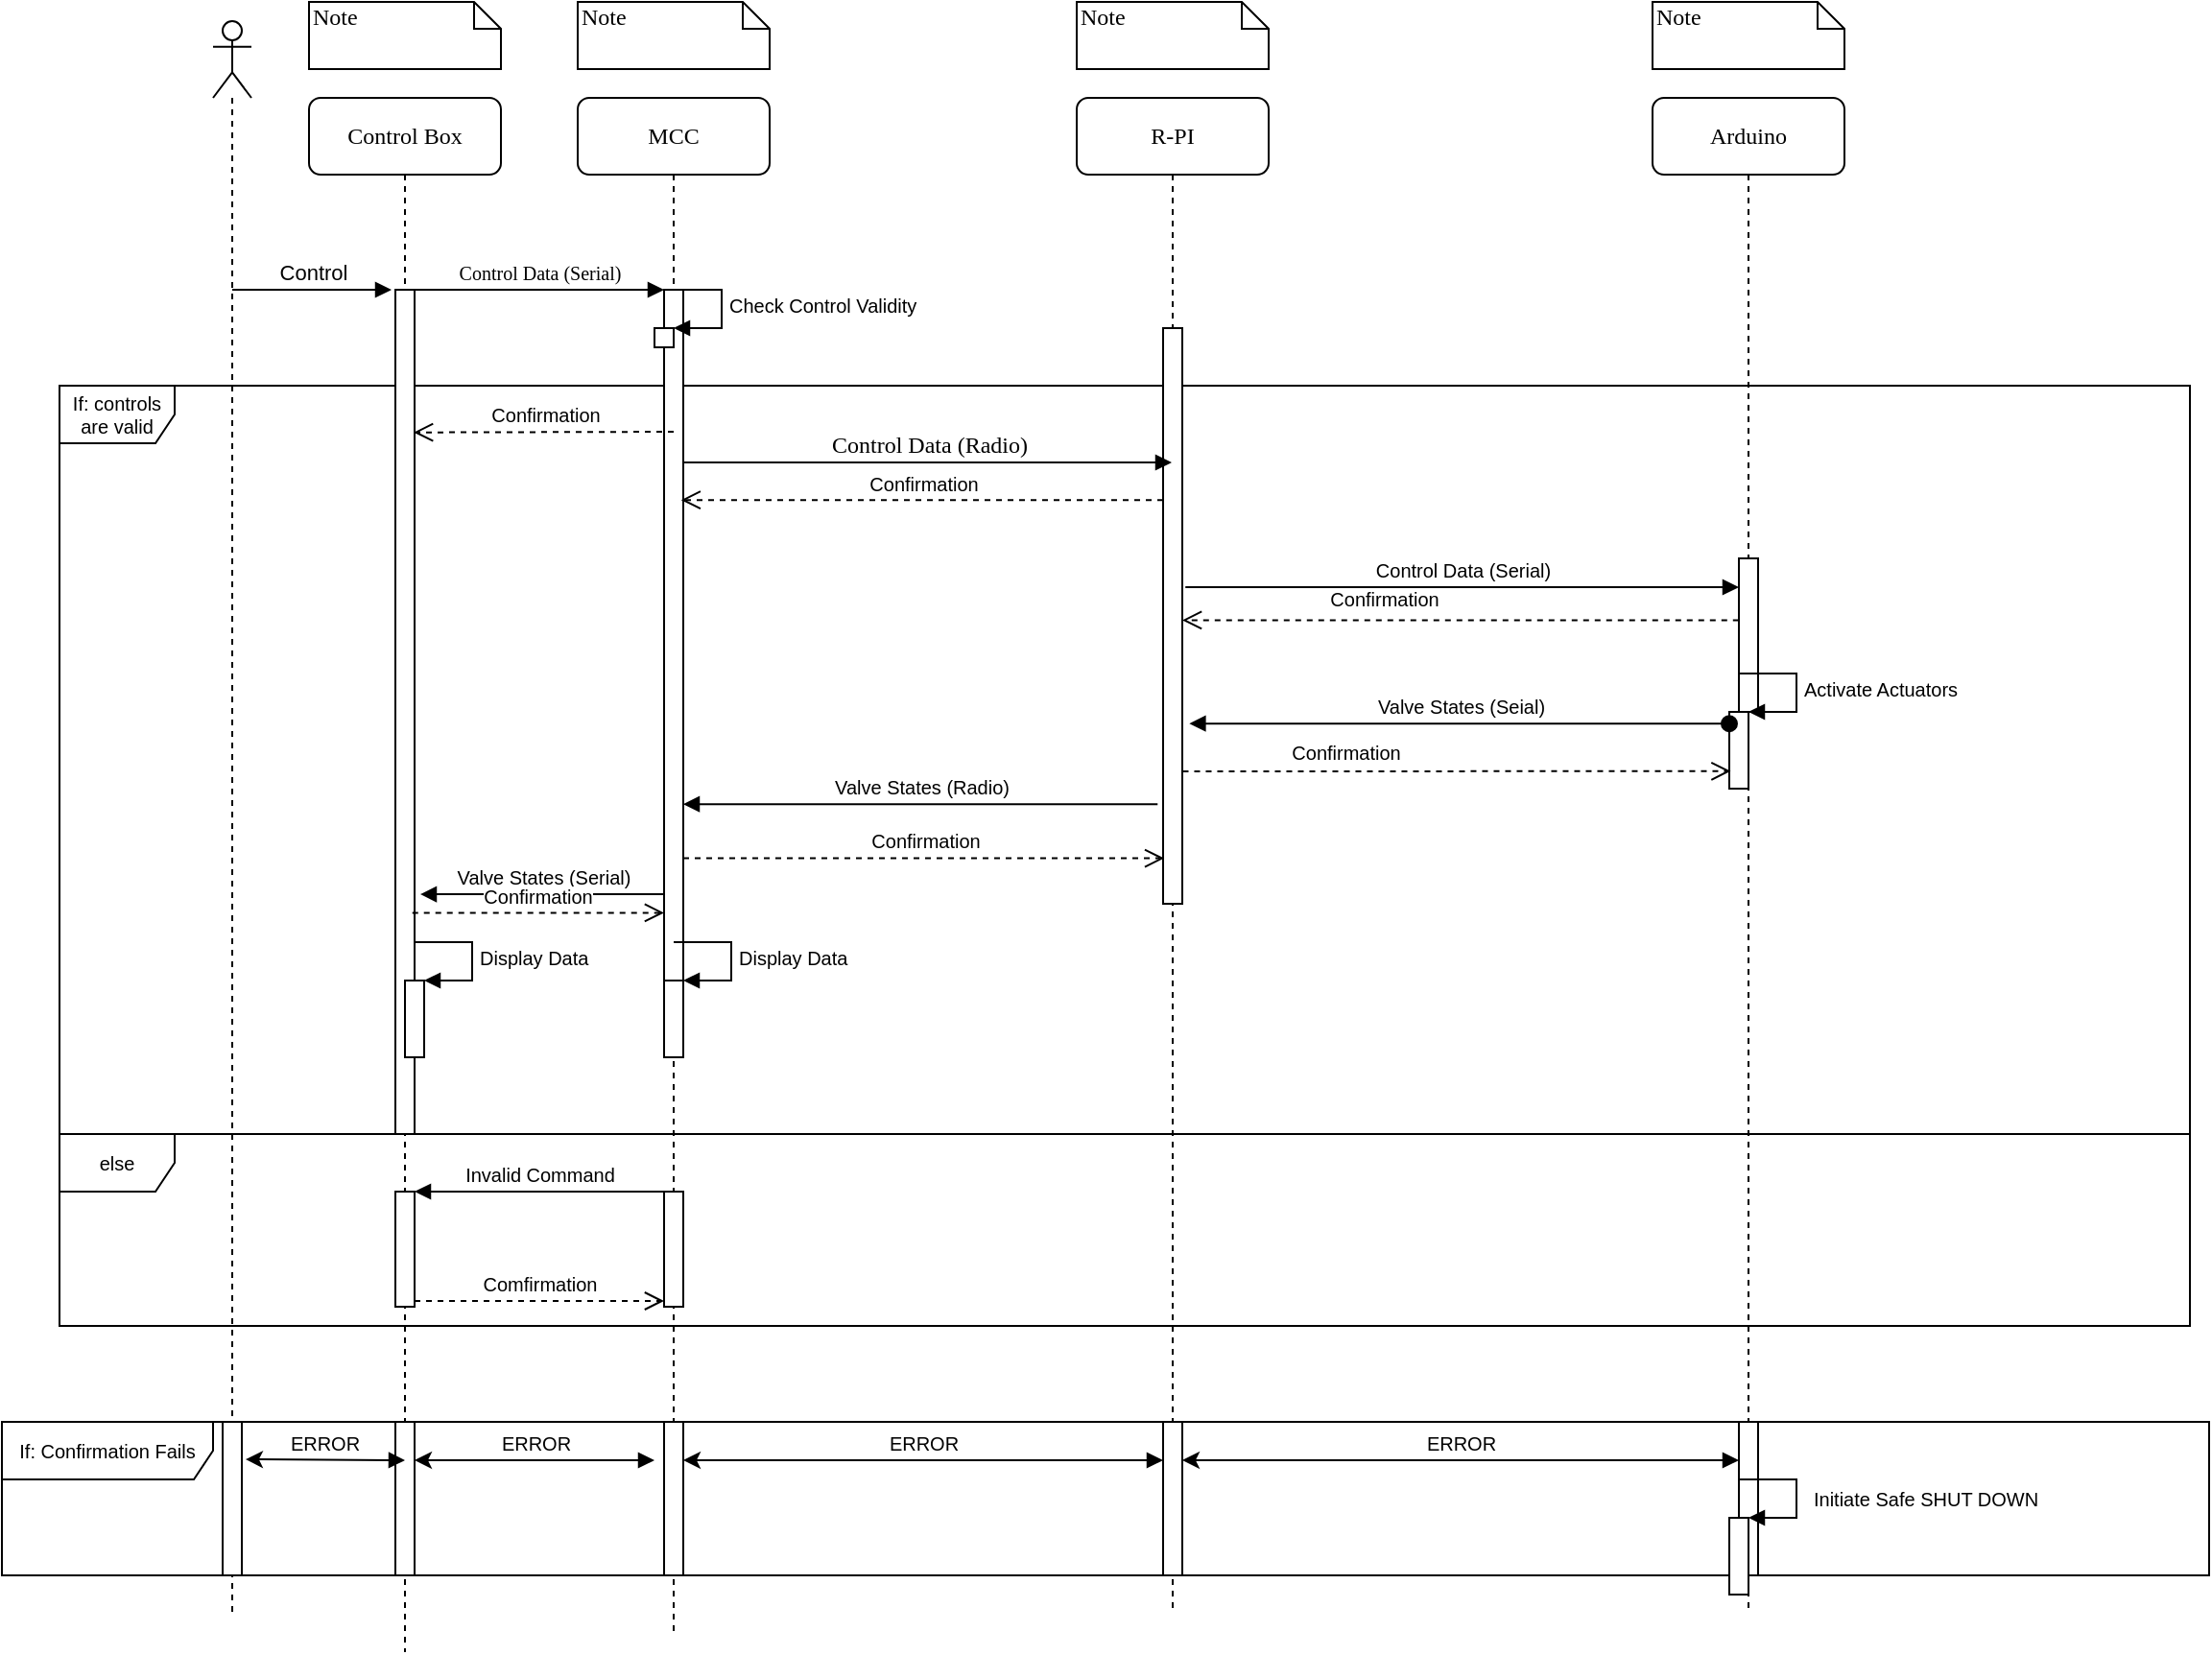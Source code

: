 <mxfile version="17.4.2" type="device"><diagram name="Page-1" id="13e1069c-82ec-6db2-03f1-153e76fe0fe0"><mxGraphModel dx="2202" dy="1025" grid="1" gridSize="10" guides="1" tooltips="1" connect="1" arrows="1" fold="1" page="1" pageScale="1" pageWidth="1100" pageHeight="850" background="none" math="0" shadow="0"><root><mxCell id="0"/><mxCell id="1" parent="0"/><mxCell id="SOqY7n5rjwsgiEtuoA1r-12" value="If: controls are valid" style="shape=umlFrame;whiteSpace=wrap;html=1;fontSize=10;" parent="1" vertex="1"><mxGeometry x="-30" y="230" width="1110" height="390" as="geometry"/></mxCell><mxCell id="7baba1c4bc27f4b0-2" value="MCC" style="shape=umlLifeline;perimeter=lifelinePerimeter;whiteSpace=wrap;html=1;container=1;collapsible=0;recursiveResize=0;outlineConnect=0;rounded=1;shadow=0;comic=0;labelBackgroundColor=none;strokeWidth=1;fontFamily=Verdana;fontSize=12;align=center;" parent="1" vertex="1"><mxGeometry x="240" y="80" width="100" height="800" as="geometry"/></mxCell><mxCell id="7baba1c4bc27f4b0-10" value="" style="html=1;points=[];perimeter=orthogonalPerimeter;rounded=0;shadow=0;comic=0;labelBackgroundColor=none;strokeWidth=1;fontFamily=Verdana;fontSize=12;align=center;" parent="7baba1c4bc27f4b0-2" vertex="1"><mxGeometry x="45" y="100" width="10" height="400" as="geometry"/></mxCell><mxCell id="SOqY7n5rjwsgiEtuoA1r-10" value="" style="html=1;points=[];perimeter=orthogonalPerimeter;fontSize=10;" parent="7baba1c4bc27f4b0-2" vertex="1"><mxGeometry x="40" y="120" width="10" height="10" as="geometry"/></mxCell><mxCell id="SOqY7n5rjwsgiEtuoA1r-11" value="Check Control Validity" style="edgeStyle=orthogonalEdgeStyle;html=1;align=left;spacingLeft=2;endArrow=block;rounded=0;entryX=1;entryY=0;fontSize=10;" parent="7baba1c4bc27f4b0-2" target="SOqY7n5rjwsgiEtuoA1r-10" edge="1"><mxGeometry relative="1" as="geometry"><mxPoint x="45" y="100" as="sourcePoint"/><Array as="points"><mxPoint x="75" y="100"/></Array></mxGeometry></mxCell><mxCell id="SOqY7n5rjwsgiEtuoA1r-32" value="" style="html=1;points=[];perimeter=orthogonalPerimeter;fontSize=10;" parent="7baba1c4bc27f4b0-2" vertex="1"><mxGeometry x="45" y="460" width="10" height="40" as="geometry"/></mxCell><mxCell id="SOqY7n5rjwsgiEtuoA1r-33" value="Display Data" style="edgeStyle=orthogonalEdgeStyle;html=1;align=left;spacingLeft=2;endArrow=block;rounded=0;entryX=1;entryY=0;fontSize=10;" parent="7baba1c4bc27f4b0-2" target="SOqY7n5rjwsgiEtuoA1r-32" edge="1"><mxGeometry relative="1" as="geometry"><mxPoint x="50" y="440" as="sourcePoint"/><Array as="points"><mxPoint x="80" y="440"/></Array></mxGeometry></mxCell><mxCell id="7baba1c4bc27f4b0-3" value="R-PI" style="shape=umlLifeline;perimeter=lifelinePerimeter;whiteSpace=wrap;html=1;container=1;collapsible=0;recursiveResize=0;outlineConnect=0;rounded=1;shadow=0;comic=0;labelBackgroundColor=none;strokeWidth=1;fontFamily=Verdana;fontSize=12;align=center;" parent="1" vertex="1"><mxGeometry x="500" y="80" width="100" height="790" as="geometry"/></mxCell><mxCell id="7baba1c4bc27f4b0-13" value="" style="html=1;points=[];perimeter=orthogonalPerimeter;rounded=0;shadow=0;comic=0;labelBackgroundColor=none;strokeWidth=1;fontFamily=Verdana;fontSize=12;align=center;" parent="7baba1c4bc27f4b0-3" vertex="1"><mxGeometry x="45" y="120" width="10" height="300" as="geometry"/></mxCell><mxCell id="7baba1c4bc27f4b0-5" value="Arduino" style="shape=umlLifeline;perimeter=lifelinePerimeter;whiteSpace=wrap;html=1;container=1;collapsible=0;recursiveResize=0;outlineConnect=0;rounded=1;shadow=0;comic=0;labelBackgroundColor=none;strokeWidth=1;fontFamily=Verdana;fontSize=12;align=center;" parent="1" vertex="1"><mxGeometry x="800" y="80" width="100" height="790" as="geometry"/></mxCell><mxCell id="SOqY7n5rjwsgiEtuoA1r-13" value="" style="html=1;points=[];perimeter=orthogonalPerimeter;fontSize=10;" parent="7baba1c4bc27f4b0-5" vertex="1"><mxGeometry x="45" y="240" width="10" height="80" as="geometry"/></mxCell><mxCell id="SOqY7n5rjwsgiEtuoA1r-21" value="" style="html=1;points=[];perimeter=orthogonalPerimeter;fontSize=10;" parent="7baba1c4bc27f4b0-5" vertex="1"><mxGeometry x="40" y="320" width="10" height="40" as="geometry"/></mxCell><mxCell id="SOqY7n5rjwsgiEtuoA1r-22" value="Activate Actuators" style="edgeStyle=orthogonalEdgeStyle;html=1;align=left;spacingLeft=2;endArrow=block;rounded=0;entryX=1;entryY=0;fontSize=10;" parent="7baba1c4bc27f4b0-5" target="SOqY7n5rjwsgiEtuoA1r-21" edge="1"><mxGeometry relative="1" as="geometry"><mxPoint x="45" y="300" as="sourcePoint"/><Array as="points"><mxPoint x="75" y="300"/></Array></mxGeometry></mxCell><mxCell id="7baba1c4bc27f4b0-8" value="Control Box" style="shape=umlLifeline;perimeter=lifelinePerimeter;whiteSpace=wrap;html=1;container=1;collapsible=0;recursiveResize=0;outlineConnect=0;rounded=1;shadow=0;comic=0;labelBackgroundColor=none;strokeWidth=1;fontFamily=Verdana;fontSize=12;align=center;" parent="1" vertex="1"><mxGeometry x="100" y="80" width="100" height="810" as="geometry"/></mxCell><mxCell id="7baba1c4bc27f4b0-9" value="" style="html=1;points=[];perimeter=orthogonalPerimeter;rounded=0;shadow=0;comic=0;labelBackgroundColor=none;strokeWidth=1;fontFamily=Verdana;fontSize=12;align=center;" parent="7baba1c4bc27f4b0-8" vertex="1"><mxGeometry x="45" y="100" width="10" height="440" as="geometry"/></mxCell><mxCell id="SOqY7n5rjwsgiEtuoA1r-36" value="" style="html=1;points=[];perimeter=orthogonalPerimeter;fontSize=10;" parent="7baba1c4bc27f4b0-8" vertex="1"><mxGeometry x="50" y="460" width="10" height="40" as="geometry"/></mxCell><mxCell id="SOqY7n5rjwsgiEtuoA1r-37" value="Display Data" style="edgeStyle=orthogonalEdgeStyle;html=1;align=left;spacingLeft=2;endArrow=block;rounded=0;entryX=1;entryY=0;fontSize=10;" parent="7baba1c4bc27f4b0-8" target="SOqY7n5rjwsgiEtuoA1r-36" edge="1"><mxGeometry relative="1" as="geometry"><mxPoint x="55" y="440" as="sourcePoint"/><Array as="points"><mxPoint x="85" y="440"/></Array></mxGeometry></mxCell><mxCell id="7baba1c4bc27f4b0-11" value="&lt;font style=&quot;font-size: 10px&quot;&gt;Control Data (Serial)&lt;/font&gt;" style="html=1;verticalAlign=bottom;endArrow=block;entryX=0;entryY=0;labelBackgroundColor=none;fontFamily=Verdana;fontSize=12;edgeStyle=elbowEdgeStyle;elbow=vertical;" parent="1" source="7baba1c4bc27f4b0-9" target="7baba1c4bc27f4b0-10" edge="1"><mxGeometry relative="1" as="geometry"><mxPoint x="220" y="190" as="sourcePoint"/></mxGeometry></mxCell><mxCell id="7baba1c4bc27f4b0-14" value="Control Data (Radio)" style="html=1;verticalAlign=bottom;endArrow=block;labelBackgroundColor=none;fontFamily=Verdana;fontSize=12;edgeStyle=elbowEdgeStyle;elbow=vertical;" parent="1" source="7baba1c4bc27f4b0-10" target="7baba1c4bc27f4b0-3" edge="1"><mxGeometry relative="1" as="geometry"><mxPoint x="370" y="200" as="sourcePoint"/><mxPoint x="550" y="240" as="targetPoint"/><Array as="points"><mxPoint x="330" y="270"/><mxPoint x="490" y="360"/><mxPoint x="510" y="330"/><mxPoint x="550" y="340"/><mxPoint x="400" y="240"/><mxPoint x="310" y="280"/></Array></mxGeometry></mxCell><mxCell id="7baba1c4bc27f4b0-40" value="Note" style="shape=note;whiteSpace=wrap;html=1;size=14;verticalAlign=top;align=left;spacingTop=-6;rounded=0;shadow=0;comic=0;labelBackgroundColor=none;strokeWidth=1;fontFamily=Verdana;fontSize=12" parent="1" vertex="1"><mxGeometry x="100" y="30" width="100" height="35" as="geometry"/></mxCell><mxCell id="7baba1c4bc27f4b0-41" value="Note" style="shape=note;whiteSpace=wrap;html=1;size=14;verticalAlign=top;align=left;spacingTop=-6;rounded=0;shadow=0;comic=0;labelBackgroundColor=none;strokeWidth=1;fontFamily=Verdana;fontSize=12" parent="1" vertex="1"><mxGeometry x="240" y="30" width="100" height="35" as="geometry"/></mxCell><mxCell id="7baba1c4bc27f4b0-42" value="Note" style="shape=note;whiteSpace=wrap;html=1;size=14;verticalAlign=top;align=left;spacingTop=-6;rounded=0;shadow=0;comic=0;labelBackgroundColor=none;strokeWidth=1;fontFamily=Verdana;fontSize=12" parent="1" vertex="1"><mxGeometry x="500" y="30" width="100" height="35" as="geometry"/></mxCell><mxCell id="7baba1c4bc27f4b0-44" value="Note" style="shape=note;whiteSpace=wrap;html=1;size=14;verticalAlign=top;align=left;spacingTop=-6;rounded=0;shadow=0;comic=0;labelBackgroundColor=none;strokeWidth=1;fontFamily=Verdana;fontSize=12" parent="1" vertex="1"><mxGeometry x="800" y="30" width="100" height="35" as="geometry"/></mxCell><mxCell id="SOqY7n5rjwsgiEtuoA1r-5" value="" style="shape=umlLifeline;participant=umlActor;perimeter=lifelinePerimeter;whiteSpace=wrap;html=1;container=1;collapsible=0;recursiveResize=0;verticalAlign=top;spacingTop=36;outlineConnect=0;" parent="1" vertex="1"><mxGeometry x="50" y="40" width="20" height="830" as="geometry"/></mxCell><mxCell id="SOqY7n5rjwsgiEtuoA1r-9" value="Control" style="html=1;verticalAlign=bottom;endArrow=block;rounded=0;entryX=-0.2;entryY=0;entryDx=0;entryDy=0;entryPerimeter=0;" parent="SOqY7n5rjwsgiEtuoA1r-5" target="7baba1c4bc27f4b0-9" edge="1"><mxGeometry width="80" relative="1" as="geometry"><mxPoint x="10" y="140" as="sourcePoint"/><mxPoint x="90" y="140" as="targetPoint"/></mxGeometry></mxCell><mxCell id="SOqY7n5rjwsgiEtuoA1r-16" value="Confirmation" style="html=1;verticalAlign=bottom;endArrow=open;dashed=1;endSize=8;rounded=0;fontSize=10;entryX=0.886;entryY=0.274;entryDx=0;entryDy=0;entryPerimeter=0;" parent="1" source="7baba1c4bc27f4b0-13" target="7baba1c4bc27f4b0-10" edge="1"><mxGeometry relative="1" as="geometry"><mxPoint x="490" y="300" as="sourcePoint"/><mxPoint x="410" y="300" as="targetPoint"/></mxGeometry></mxCell><mxCell id="SOqY7n5rjwsgiEtuoA1r-17" value="Confirmation" style="html=1;verticalAlign=bottom;endArrow=open;dashed=1;endSize=8;rounded=0;fontSize=10;entryX=0.955;entryY=0.169;entryDx=0;entryDy=0;entryPerimeter=0;" parent="1" target="7baba1c4bc27f4b0-9" edge="1"><mxGeometry relative="1" as="geometry"><mxPoint x="290" y="254" as="sourcePoint"/><mxPoint x="200" y="250" as="targetPoint"/></mxGeometry></mxCell><mxCell id="SOqY7n5rjwsgiEtuoA1r-18" value="Control Data (Serial)" style="html=1;verticalAlign=bottom;startArrow=none;startFill=0;endArrow=block;startSize=8;rounded=0;fontSize=10;exitX=1.162;exitY=0.45;exitDx=0;exitDy=0;exitPerimeter=0;" parent="1" source="7baba1c4bc27f4b0-13" target="SOqY7n5rjwsgiEtuoA1r-13" edge="1"><mxGeometry width="60" relative="1" as="geometry"><mxPoint x="580" y="330" as="sourcePoint"/><mxPoint x="640" y="330" as="targetPoint"/></mxGeometry></mxCell><mxCell id="SOqY7n5rjwsgiEtuoA1r-20" value="Confirmation" style="html=1;verticalAlign=bottom;endArrow=open;dashed=1;endSize=8;rounded=0;fontSize=10;exitX=-0.01;exitY=0.403;exitDx=0;exitDy=0;exitPerimeter=0;" parent="1" source="SOqY7n5rjwsgiEtuoA1r-13" target="7baba1c4bc27f4b0-13" edge="1"><mxGeometry x="0.277" y="-2" relative="1" as="geometry"><mxPoint x="830" y="350" as="sourcePoint"/><mxPoint x="750" y="350" as="targetPoint"/><mxPoint as="offset"/></mxGeometry></mxCell><mxCell id="SOqY7n5rjwsgiEtuoA1r-23" value="Valve States (Seial)" style="html=1;verticalAlign=bottom;startArrow=oval;startFill=1;endArrow=block;startSize=8;rounded=0;fontSize=10;entryX=1.369;entryY=0.687;entryDx=0;entryDy=0;entryPerimeter=0;exitX=0;exitY=0.153;exitDx=0;exitDy=0;exitPerimeter=0;" parent="1" source="SOqY7n5rjwsgiEtuoA1r-21" target="7baba1c4bc27f4b0-13" edge="1"><mxGeometry width="60" relative="1" as="geometry"><mxPoint x="750" y="420" as="sourcePoint"/><mxPoint x="810" y="420" as="targetPoint"/></mxGeometry></mxCell><mxCell id="SOqY7n5rjwsgiEtuoA1r-24" value="Confirmation" style="html=1;verticalAlign=bottom;endArrow=open;dashed=1;endSize=8;rounded=0;fontSize=10;entryX=0.076;entryY=0.772;entryDx=0;entryDy=0;entryPerimeter=0;exitX=1.024;exitY=0.77;exitDx=0;exitDy=0;exitPerimeter=0;" parent="1" source="7baba1c4bc27f4b0-13" target="SOqY7n5rjwsgiEtuoA1r-21" edge="1"><mxGeometry x="-0.406" y="1" relative="1" as="geometry"><mxPoint x="810" y="450" as="sourcePoint"/><mxPoint x="730" y="450" as="targetPoint"/><mxPoint as="offset"/></mxGeometry></mxCell><mxCell id="SOqY7n5rjwsgiEtuoA1r-25" value="Valve States (Radio)" style="html=1;verticalAlign=bottom;endArrow=block;rounded=0;fontSize=10;exitX=-0.286;exitY=0.827;exitDx=0;exitDy=0;exitPerimeter=0;" parent="1" source="7baba1c4bc27f4b0-13" target="7baba1c4bc27f4b0-10" edge="1"><mxGeometry width="80" relative="1" as="geometry"><mxPoint x="440" y="450" as="sourcePoint"/><mxPoint x="520" y="450" as="targetPoint"/></mxGeometry></mxCell><mxCell id="SOqY7n5rjwsgiEtuoA1r-26" value="Confirmation" style="html=1;verticalAlign=bottom;endArrow=open;dashed=1;endSize=8;rounded=0;fontSize=10;entryX=0.059;entryY=0.921;entryDx=0;entryDy=0;entryPerimeter=0;" parent="1" source="7baba1c4bc27f4b0-10" target="7baba1c4bc27f4b0-13" edge="1"><mxGeometry relative="1" as="geometry"><mxPoint x="480" y="500" as="sourcePoint"/><mxPoint x="540" y="468" as="targetPoint"/></mxGeometry></mxCell><mxCell id="SOqY7n5rjwsgiEtuoA1r-28" value="Valve States (Serial)" style="html=1;verticalAlign=bottom;endArrow=block;rounded=0;fontSize=10;entryX=1.3;entryY=0.716;entryDx=0;entryDy=0;entryPerimeter=0;" parent="1" source="7baba1c4bc27f4b0-10" target="7baba1c4bc27f4b0-9" edge="1"><mxGeometry width="80" relative="1" as="geometry"><mxPoint x="273.57" y="490.0" as="sourcePoint"/><mxPoint x="160" y="487" as="targetPoint"/></mxGeometry></mxCell><mxCell id="SOqY7n5rjwsgiEtuoA1r-29" value="Confirmation" style="html=1;verticalAlign=bottom;endArrow=open;dashed=1;endSize=8;rounded=0;fontSize=10;exitX=0.886;exitY=0.738;exitDx=0;exitDy=0;exitPerimeter=0;" parent="1" source="7baba1c4bc27f4b0-9" target="7baba1c4bc27f4b0-10" edge="1"><mxGeometry relative="1" as="geometry"><mxPoint x="303.86" y="484.36" as="sourcePoint"/><mxPoint x="555.59" y="486.3" as="targetPoint"/></mxGeometry></mxCell><mxCell id="SOqY7n5rjwsgiEtuoA1r-38" value="else" style="shape=umlFrame;whiteSpace=wrap;html=1;fontSize=10;" parent="1" vertex="1"><mxGeometry x="-30" y="620" width="1110" height="100" as="geometry"/></mxCell><mxCell id="SOqY7n5rjwsgiEtuoA1r-39" value="" style="html=1;points=[];perimeter=orthogonalPerimeter;fontSize=10;" parent="1" vertex="1"><mxGeometry x="145" y="650" width="10" height="60" as="geometry"/></mxCell><mxCell id="SOqY7n5rjwsgiEtuoA1r-40" value="Invalid Command" style="html=1;verticalAlign=bottom;endArrow=block;entryX=1;entryY=0;rounded=0;fontSize=10;" parent="1" source="SOqY7n5rjwsgiEtuoA1r-42" target="SOqY7n5rjwsgiEtuoA1r-39" edge="1"><mxGeometry relative="1" as="geometry"><mxPoint x="215" y="650" as="sourcePoint"/></mxGeometry></mxCell><mxCell id="SOqY7n5rjwsgiEtuoA1r-41" value="Comfirmation" style="html=1;verticalAlign=bottom;endArrow=open;dashed=1;endSize=8;exitX=1;exitY=0.95;rounded=0;fontSize=10;" parent="1" source="SOqY7n5rjwsgiEtuoA1r-39" target="SOqY7n5rjwsgiEtuoA1r-42" edge="1"><mxGeometry relative="1" as="geometry"><mxPoint x="215" y="707" as="targetPoint"/></mxGeometry></mxCell><mxCell id="SOqY7n5rjwsgiEtuoA1r-42" value="" style="html=1;points=[];perimeter=orthogonalPerimeter;fontSize=10;" parent="1" vertex="1"><mxGeometry x="285" y="650" width="10" height="60" as="geometry"/></mxCell><mxCell id="SOqY7n5rjwsgiEtuoA1r-43" value="If: Confirmation Fails" style="shape=umlFrame;whiteSpace=wrap;html=1;fontSize=10;width=110;height=30;" parent="1" vertex="1"><mxGeometry x="-60" y="770" width="1150" height="80" as="geometry"/></mxCell><mxCell id="SOqY7n5rjwsgiEtuoA1r-44" value="" style="html=1;points=[];perimeter=orthogonalPerimeter;fontSize=10;" parent="1" vertex="1"><mxGeometry x="55" y="770" width="10" height="80" as="geometry"/></mxCell><mxCell id="SOqY7n5rjwsgiEtuoA1r-45" value="" style="html=1;points=[];perimeter=orthogonalPerimeter;fontSize=10;" parent="1" vertex="1"><mxGeometry x="145" y="770" width="10" height="80" as="geometry"/></mxCell><mxCell id="SOqY7n5rjwsgiEtuoA1r-46" value="" style="html=1;points=[];perimeter=orthogonalPerimeter;fontSize=10;" parent="1" vertex="1"><mxGeometry x="285" y="770" width="10" height="80" as="geometry"/></mxCell><mxCell id="SOqY7n5rjwsgiEtuoA1r-47" value="" style="html=1;points=[];perimeter=orthogonalPerimeter;fontSize=10;" parent="1" vertex="1"><mxGeometry x="545" y="770" width="10" height="80" as="geometry"/></mxCell><mxCell id="SOqY7n5rjwsgiEtuoA1r-48" value="" style="html=1;points=[];perimeter=orthogonalPerimeter;fontSize=10;" parent="1" vertex="1"><mxGeometry x="845" y="770" width="10" height="80" as="geometry"/></mxCell><mxCell id="SOqY7n5rjwsgiEtuoA1r-49" value="ERROR" style="html=1;verticalAlign=bottom;endArrow=block;rounded=0;fontSize=10;exitX=1.197;exitY=0.244;exitDx=0;exitDy=0;exitPerimeter=0;startArrow=classic;startFill=1;" parent="1" source="SOqY7n5rjwsgiEtuoA1r-44" edge="1"><mxGeometry width="80" relative="1" as="geometry"><mxPoint x="70" y="790" as="sourcePoint"/><mxPoint x="150" y="790" as="targetPoint"/></mxGeometry></mxCell><mxCell id="SOqY7n5rjwsgiEtuoA1r-50" value="ERROR" style="html=1;verticalAlign=bottom;endArrow=block;rounded=0;fontSize=10;exitX=1.197;exitY=0.244;exitDx=0;exitDy=0;exitPerimeter=0;startArrow=classic;startFill=1;" parent="1" edge="1"><mxGeometry width="80" relative="1" as="geometry"><mxPoint x="155.0" y="790.0" as="sourcePoint"/><mxPoint x="280" y="790" as="targetPoint"/></mxGeometry></mxCell><mxCell id="SOqY7n5rjwsgiEtuoA1r-51" value="ERROR" style="html=1;verticalAlign=bottom;endArrow=block;rounded=0;fontSize=10;exitX=1.197;exitY=0.244;exitDx=0;exitDy=0;exitPerimeter=0;startArrow=classic;startFill=1;" parent="1" target="SOqY7n5rjwsgiEtuoA1r-47" edge="1"><mxGeometry width="80" relative="1" as="geometry"><mxPoint x="295.0" y="790.0" as="sourcePoint"/><mxPoint x="378.03" y="790.48" as="targetPoint"/></mxGeometry></mxCell><mxCell id="SOqY7n5rjwsgiEtuoA1r-52" value="ERROR" style="html=1;verticalAlign=bottom;endArrow=block;rounded=0;fontSize=10;exitX=1.197;exitY=0.244;exitDx=0;exitDy=0;exitPerimeter=0;startArrow=classic;startFill=1;" parent="1" target="SOqY7n5rjwsgiEtuoA1r-48" edge="1"><mxGeometry width="80" relative="1" as="geometry"><mxPoint x="555.0" y="790.0" as="sourcePoint"/><mxPoint x="638.03" y="790.48" as="targetPoint"/></mxGeometry></mxCell><mxCell id="SOqY7n5rjwsgiEtuoA1r-53" value="" style="html=1;points=[];perimeter=orthogonalPerimeter;fontSize=10;" parent="1" vertex="1"><mxGeometry x="840" y="820" width="10" height="40" as="geometry"/></mxCell><mxCell id="SOqY7n5rjwsgiEtuoA1r-54" value="Initiate Safe SHUT DOWN" style="edgeStyle=orthogonalEdgeStyle;html=1;align=left;spacingLeft=2;endArrow=block;rounded=0;entryX=1;entryY=0;fontSize=10;" parent="1" target="SOqY7n5rjwsgiEtuoA1r-53" edge="1"><mxGeometry x="0.066" y="5" relative="1" as="geometry"><mxPoint x="845" y="800" as="sourcePoint"/><Array as="points"><mxPoint x="875" y="800"/></Array><mxPoint as="offset"/></mxGeometry></mxCell></root></mxGraphModel></diagram></mxfile>